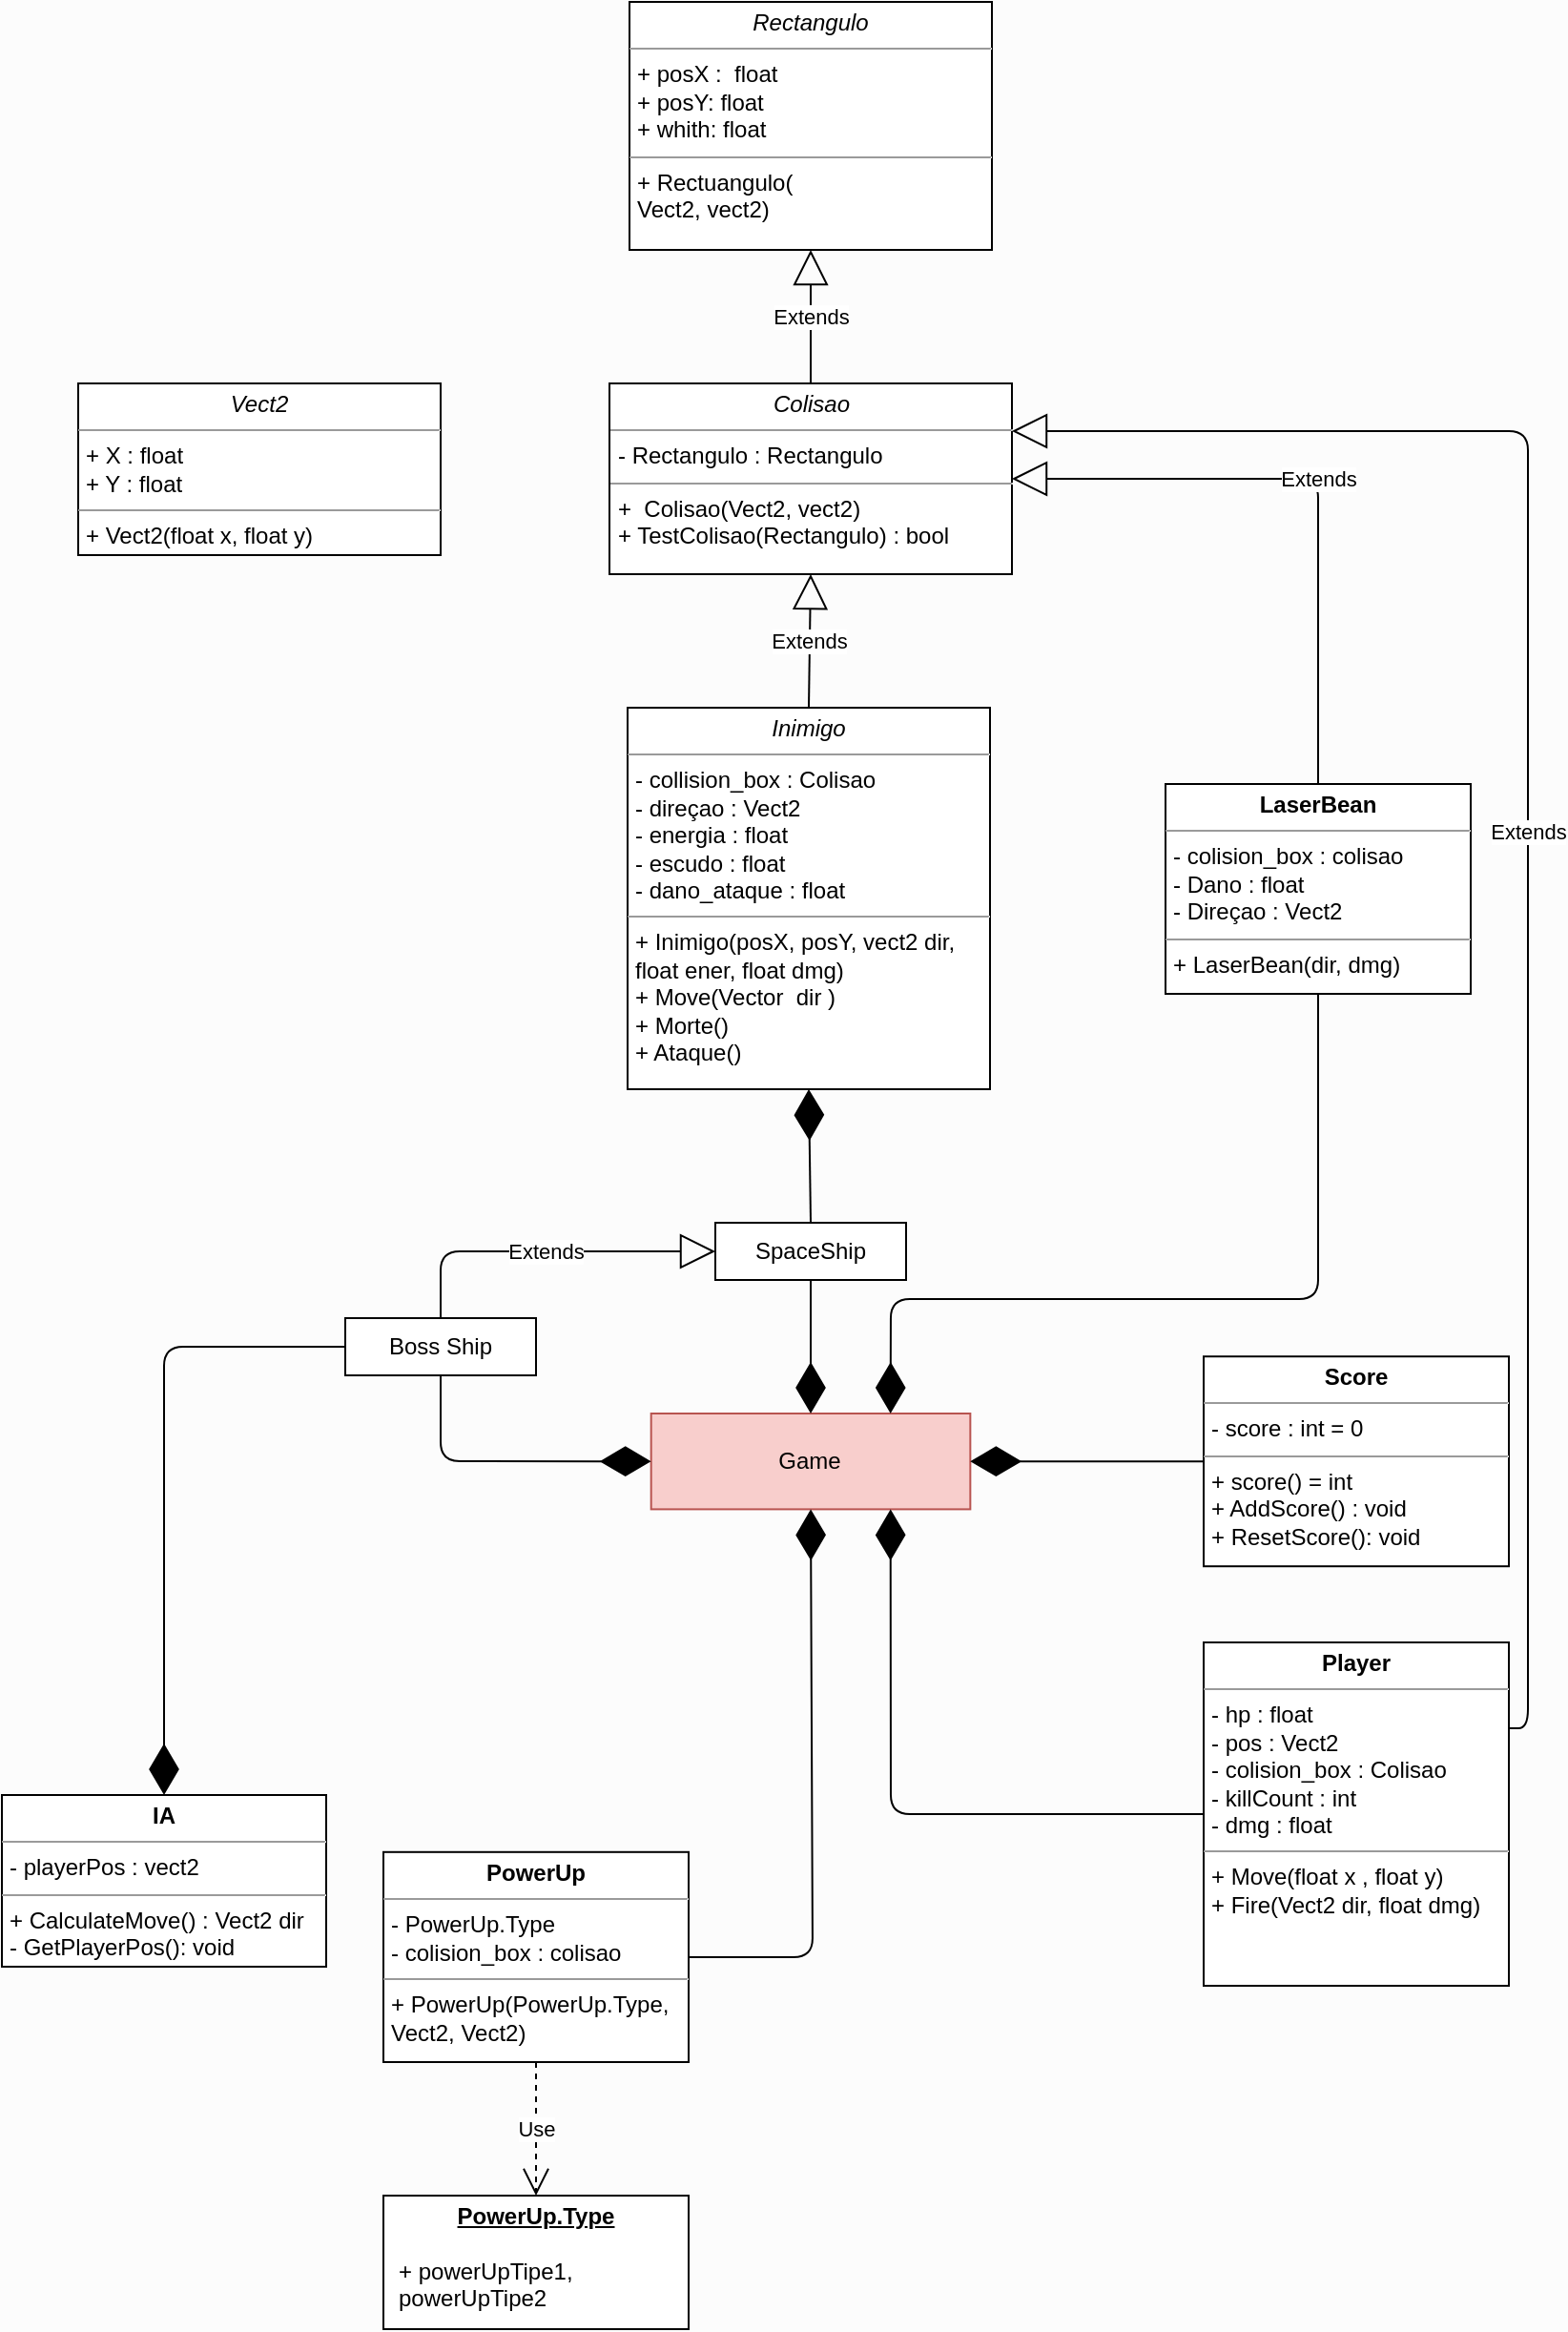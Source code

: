 <mxfile version="12.7.8" type="device"><diagram id="SCXI42_mj1QMngkLn1tZ" name="SpaceShip"><mxGraphModel dx="1996" dy="896" grid="1" gridSize="10" guides="1" tooltips="1" connect="1" arrows="1" fold="1" page="1" pageScale="1" pageWidth="827" pageHeight="1169" background="#FCFCFC" math="0" shadow="0"><root><mxCell id="0"/><mxCell id="1" parent="0"/><mxCell id="mbUVk83ROA7jrX2IrojH-1" value="SpaceShip" style="rounded=0;whiteSpace=wrap;html=1;" vertex="1" parent="1"><mxGeometry x="364" y="700" width="100" height="30" as="geometry"/></mxCell><mxCell id="mbUVk83ROA7jrX2IrojH-3" value="&lt;p style=&quot;margin: 0px ; margin-top: 4px ; text-align: center&quot;&gt;&lt;i&gt;Inimigo&lt;/i&gt;&lt;/p&gt;&lt;hr size=&quot;1&quot;&gt;&lt;p style=&quot;margin: 0px ; margin-left: 4px&quot;&gt;- collision_box : Colisao&lt;br&gt;- direçao : Vect2&lt;/p&gt;&lt;p style=&quot;margin: 0px ; margin-left: 4px&quot;&gt;- energia : float&lt;/p&gt;&lt;p style=&quot;margin: 0px ; margin-left: 4px&quot;&gt;- escudo : float&lt;/p&gt;&lt;p style=&quot;margin: 0px ; margin-left: 4px&quot;&gt;- dano_ataque : float&lt;/p&gt;&lt;hr size=&quot;1&quot;&gt;&lt;p style=&quot;margin: 0px ; margin-left: 4px&quot;&gt;+ Inimigo(posX, posY, vect2 dir,&lt;/p&gt;&lt;p style=&quot;margin: 0px ; margin-left: 4px&quot;&gt;float ener, float dmg)&lt;/p&gt;&lt;p style=&quot;margin: 0px ; margin-left: 4px&quot;&gt;+ Move(Vector&amp;nbsp; dir )&lt;br&gt;+ Morte()&lt;/p&gt;&lt;p style=&quot;margin: 0px ; margin-left: 4px&quot;&gt;+ Ataque()&lt;/p&gt;" style="verticalAlign=top;align=left;overflow=fill;fontSize=12;fontFamily=Helvetica;html=1;" vertex="1" parent="1"><mxGeometry x="318" y="430" width="190" height="200" as="geometry"/></mxCell><mxCell id="mbUVk83ROA7jrX2IrojH-8" value="&lt;p style=&quot;margin: 0px ; margin-top: 4px ; text-align: center&quot;&gt;&lt;i&gt;Colisao&lt;/i&gt;&lt;/p&gt;&lt;hr size=&quot;1&quot;&gt;&lt;p style=&quot;margin: 0px ; margin-left: 4px&quot;&gt;- Rectangulo : Rectangulo&lt;br&gt;&lt;/p&gt;&lt;hr size=&quot;1&quot;&gt;&lt;p style=&quot;margin: 0px ; margin-left: 4px&quot;&gt;+&amp;nbsp; Colisao(Vect2, vect2)&lt;/p&gt;&lt;p style=&quot;margin: 0px ; margin-left: 4px&quot;&gt;+ TestColisao(Rectangulo) : bool&lt;br&gt;&lt;br&gt;&lt;/p&gt;" style="verticalAlign=top;align=left;overflow=fill;fontSize=12;fontFamily=Helvetica;html=1;" vertex="1" parent="1"><mxGeometry x="308.5" y="260" width="211" height="100" as="geometry"/></mxCell><mxCell id="mbUVk83ROA7jrX2IrojH-9" value="" style="endArrow=diamondThin;endFill=1;endSize=24;html=1;entryX=0.5;entryY=1;entryDx=0;entryDy=0;exitX=0.5;exitY=0;exitDx=0;exitDy=0;" edge="1" parent="1" source="mbUVk83ROA7jrX2IrojH-1" target="mbUVk83ROA7jrX2IrojH-3"><mxGeometry width="160" relative="1" as="geometry"><mxPoint x="400" y="790" as="sourcePoint"/><mxPoint x="560" y="790" as="targetPoint"/></mxGeometry></mxCell><mxCell id="mbUVk83ROA7jrX2IrojH-12" value="&lt;p style=&quot;margin: 0px ; margin-top: 4px ; text-align: center&quot;&gt;&lt;i&gt;Rectangulo&lt;/i&gt;&lt;/p&gt;&lt;hr size=&quot;1&quot;&gt;&lt;p style=&quot;margin: 0px ; margin-left: 4px&quot;&gt;+ posX :&amp;nbsp; float&lt;br&gt;+ posY: float&lt;/p&gt;&lt;p style=&quot;margin: 0px ; margin-left: 4px&quot;&gt;+ whith: float&lt;/p&gt;&lt;hr size=&quot;1&quot;&gt;&lt;p style=&quot;margin: 0px ; margin-left: 4px&quot;&gt;+ Rectuangulo(&lt;/p&gt;&lt;p style=&quot;margin: 0px ; margin-left: 4px&quot;&gt;Vect2, vect2)&lt;br&gt;&lt;br&gt;&lt;/p&gt;" style="verticalAlign=top;align=left;overflow=fill;fontSize=12;fontFamily=Helvetica;html=1;" vertex="1" parent="1"><mxGeometry x="319" y="60" width="190" height="130" as="geometry"/></mxCell><mxCell id="mbUVk83ROA7jrX2IrojH-17" value="Extends" style="endArrow=block;endSize=16;endFill=0;html=1;entryX=1;entryY=0.5;entryDx=0;entryDy=0;exitX=0.5;exitY=0;exitDx=0;exitDy=0;" edge="1" parent="1" source="mbUVk83ROA7jrX2IrojH-37" target="mbUVk83ROA7jrX2IrojH-8"><mxGeometry width="160" relative="1" as="geometry"><mxPoint x="610" y="460" as="sourcePoint"/><mxPoint x="770" y="460" as="targetPoint"/><Array as="points"><mxPoint x="680" y="310"/></Array></mxGeometry></mxCell><mxCell id="mbUVk83ROA7jrX2IrojH-18" value="Game" style="rounded=0;whiteSpace=wrap;html=1;fillColor=#f8cecc;strokeColor=#b85450;" vertex="1" parent="1"><mxGeometry x="330.34" y="800" width="167.33" height="50.2" as="geometry"/></mxCell><mxCell id="mbUVk83ROA7jrX2IrojH-19" value="" style="endArrow=diamondThin;endFill=1;endSize=24;html=1;exitX=0.5;exitY=1;exitDx=0;exitDy=0;entryX=0.5;entryY=0;entryDx=0;entryDy=0;" edge="1" parent="1" source="mbUVk83ROA7jrX2IrojH-1" target="mbUVk83ROA7jrX2IrojH-18"><mxGeometry width="160" relative="1" as="geometry"><mxPoint x="440" y="850" as="sourcePoint"/><mxPoint x="360" y="780" as="targetPoint"/></mxGeometry></mxCell><mxCell id="mbUVk83ROA7jrX2IrojH-21" value="" style="endArrow=diamondThin;endFill=1;endSize=24;html=1;entryX=1;entryY=0.5;entryDx=0;entryDy=0;exitX=0;exitY=0.5;exitDx=0;exitDy=0;" edge="1" parent="1" source="mbUVk83ROA7jrX2IrojH-43" target="mbUVk83ROA7jrX2IrojH-18"><mxGeometry width="160" relative="1" as="geometry"><mxPoint x="660" y="845" as="sourcePoint"/><mxPoint x="480" y="845" as="targetPoint"/></mxGeometry></mxCell><mxCell id="mbUVk83ROA7jrX2IrojH-22" value="" style="endArrow=diamondThin;endFill=1;endSize=24;html=1;entryX=0.75;entryY=0;entryDx=0;entryDy=0;exitX=0.5;exitY=1;exitDx=0;exitDy=0;" edge="1" parent="1" source="mbUVk83ROA7jrX2IrojH-37" target="mbUVk83ROA7jrX2IrojH-18"><mxGeometry width="160" relative="1" as="geometry"><mxPoint x="715.5" y="780.0" as="sourcePoint"/><mxPoint x="519.5" y="780.0" as="targetPoint"/><Array as="points"><mxPoint x="680" y="740"/><mxPoint x="456" y="740"/></Array></mxGeometry></mxCell><mxCell id="mbUVk83ROA7jrX2IrojH-25" value="" style="endArrow=diamondThin;endFill=1;endSize=24;html=1;entryX=0.5;entryY=1;entryDx=0;entryDy=0;exitX=1;exitY=0.5;exitDx=0;exitDy=0;" edge="1" parent="1" source="mbUVk83ROA7jrX2IrojH-44" target="mbUVk83ROA7jrX2IrojH-18"><mxGeometry width="160" relative="1" as="geometry"><mxPoint x="414" y="910" as="sourcePoint"/><mxPoint x="464" y="920.0" as="targetPoint"/><Array as="points"><mxPoint x="415" y="1085"/></Array></mxGeometry></mxCell><mxCell id="mbUVk83ROA7jrX2IrojH-26" value="Extends" style="endArrow=block;endSize=16;endFill=0;html=1;entryX=0.5;entryY=1;entryDx=0;entryDy=0;exitX=0.5;exitY=0;exitDx=0;exitDy=0;" edge="1" parent="1" source="mbUVk83ROA7jrX2IrojH-3" target="mbUVk83ROA7jrX2IrojH-8"><mxGeometry width="160" relative="1" as="geometry"><mxPoint x="220" y="470" as="sourcePoint"/><mxPoint x="380" y="470" as="targetPoint"/></mxGeometry></mxCell><mxCell id="mbUVk83ROA7jrX2IrojH-27" value="Boss Ship" style="rounded=0;whiteSpace=wrap;html=1;" vertex="1" parent="1"><mxGeometry x="170" y="750" width="100" height="30" as="geometry"/></mxCell><mxCell id="mbUVk83ROA7jrX2IrojH-28" value="Extends" style="endArrow=block;endSize=16;endFill=0;html=1;entryX=0;entryY=0.5;entryDx=0;entryDy=0;exitX=0.5;exitY=0;exitDx=0;exitDy=0;" edge="1" parent="1" source="mbUVk83ROA7jrX2IrojH-27" target="mbUVk83ROA7jrX2IrojH-1"><mxGeometry width="160" relative="1" as="geometry"><mxPoint x="424" y="480" as="sourcePoint"/><mxPoint x="424" y="390" as="targetPoint"/><Array as="points"><mxPoint x="220" y="715"/></Array></mxGeometry></mxCell><mxCell id="mbUVk83ROA7jrX2IrojH-29" value="" style="endArrow=diamondThin;endFill=1;endSize=24;html=1;exitX=0.5;exitY=1;exitDx=0;exitDy=0;entryX=0;entryY=0.5;entryDx=0;entryDy=0;" edge="1" parent="1" source="mbUVk83ROA7jrX2IrojH-27" target="mbUVk83ROA7jrX2IrojH-18"><mxGeometry width="160" relative="1" as="geometry"><mxPoint x="424" y="750" as="sourcePoint"/><mxPoint x="424" y="840" as="targetPoint"/><Array as="points"><mxPoint x="220" y="825"/></Array></mxGeometry></mxCell><mxCell id="mbUVk83ROA7jrX2IrojH-34" value="&lt;p style=&quot;margin: 0px ; margin-top: 4px ; text-align: center ; text-decoration: underline&quot;&gt;&lt;b&gt;PowerUp.Type&lt;/b&gt;&lt;/p&gt;&lt;p style=&quot;margin: 0px ; margin-left: 8px&quot;&gt;&lt;br&gt;&lt;/p&gt;&lt;p style=&quot;margin: 0px ; margin-left: 8px&quot;&gt;+ powerUpTipe1,&lt;/p&gt;&lt;p style=&quot;margin: 0px ; margin-left: 8px&quot;&gt;powerUpTipe2&lt;br&gt;&lt;br&gt;&lt;/p&gt;" style="verticalAlign=top;align=left;overflow=fill;fontSize=12;fontFamily=Helvetica;html=1;" vertex="1" parent="1"><mxGeometry x="190" y="1210" width="160" height="70" as="geometry"/></mxCell><mxCell id="mbUVk83ROA7jrX2IrojH-35" value="Use" style="endArrow=open;endSize=12;dashed=1;html=1;exitX=0.5;exitY=1;exitDx=0;exitDy=0;entryX=0.5;entryY=0;entryDx=0;entryDy=0;" edge="1" parent="1" source="mbUVk83ROA7jrX2IrojH-44" target="mbUVk83ROA7jrX2IrojH-34"><mxGeometry width="160" relative="1" as="geometry"><mxPoint x="270" y="1070" as="sourcePoint"/><mxPoint x="236" y="1150" as="targetPoint"/></mxGeometry></mxCell><mxCell id="mbUVk83ROA7jrX2IrojH-36" value="Extends" style="endArrow=block;endSize=16;endFill=0;html=1;entryX=0.5;entryY=1;entryDx=0;entryDy=0;exitX=0.5;exitY=0;exitDx=0;exitDy=0;" edge="1" parent="1" source="mbUVk83ROA7jrX2IrojH-8" target="mbUVk83ROA7jrX2IrojH-12"><mxGeometry width="160" relative="1" as="geometry"><mxPoint x="190" y="250" as="sourcePoint"/><mxPoint x="350" y="250" as="targetPoint"/></mxGeometry></mxCell><mxCell id="mbUVk83ROA7jrX2IrojH-37" value="&lt;p style=&quot;margin: 0px ; margin-top: 4px ; text-align: center&quot;&gt;&lt;b&gt;LaserBean&lt;/b&gt;&lt;/p&gt;&lt;hr size=&quot;1&quot;&gt;&lt;p style=&quot;margin: 0px ; margin-left: 4px&quot;&gt;- colision_box : colisao&lt;/p&gt;&lt;p style=&quot;margin: 0px ; margin-left: 4px&quot;&gt;- Dano : float&lt;/p&gt;&lt;p style=&quot;margin: 0px ; margin-left: 4px&quot;&gt;- Direçao : Vect2&lt;/p&gt;&lt;hr size=&quot;1&quot;&gt;&lt;p style=&quot;margin: 0px ; margin-left: 4px&quot;&gt;+ LaserBean(dir, dmg)&lt;/p&gt;" style="verticalAlign=top;align=left;overflow=fill;fontSize=12;fontFamily=Helvetica;html=1;" vertex="1" parent="1"><mxGeometry x="600" y="470" width="160" height="110" as="geometry"/></mxCell><mxCell id="mbUVk83ROA7jrX2IrojH-42" value="&lt;p style=&quot;margin: 0px ; margin-top: 4px ; text-align: center&quot;&gt;&lt;i&gt;Vect2&lt;/i&gt;&lt;/p&gt;&lt;hr size=&quot;1&quot;&gt;&lt;p style=&quot;margin: 0px ; margin-left: 4px&quot;&gt;+ X : float&lt;br&gt;&lt;/p&gt;&lt;p style=&quot;margin: 0px ; margin-left: 4px&quot;&gt;+ Y : float&lt;/p&gt;&lt;hr size=&quot;1&quot;&gt;&lt;p style=&quot;margin: 0px ; margin-left: 4px&quot;&gt;+ Vect2(float x, float y)&lt;/p&gt;" style="verticalAlign=top;align=left;overflow=fill;fontSize=12;fontFamily=Helvetica;html=1;" vertex="1" parent="1"><mxGeometry x="30" y="260" width="190" height="90" as="geometry"/></mxCell><mxCell id="mbUVk83ROA7jrX2IrojH-43" value="&lt;p style=&quot;margin: 0px ; margin-top: 4px ; text-align: center&quot;&gt;&lt;b&gt;Score&lt;/b&gt;&lt;/p&gt;&lt;hr size=&quot;1&quot;&gt;&lt;p style=&quot;margin: 0px ; margin-left: 4px&quot;&gt;- score : int = 0&lt;br&gt;&lt;/p&gt;&lt;hr size=&quot;1&quot;&gt;&lt;p style=&quot;margin: 0px ; margin-left: 4px&quot;&gt;+ score() = int&lt;/p&gt;&lt;p style=&quot;margin: 0px ; margin-left: 4px&quot;&gt;+ AddScore() : void&lt;/p&gt;&lt;p style=&quot;margin: 0px ; margin-left: 4px&quot;&gt;+ ResetScore(): void&lt;/p&gt;&lt;p style=&quot;margin: 0px ; margin-left: 4px&quot;&gt;&lt;br&gt;&lt;/p&gt;&lt;p style=&quot;margin: 0px ; margin-left: 4px&quot;&gt;&lt;br&gt;&lt;/p&gt;" style="verticalAlign=top;align=left;overflow=fill;fontSize=12;fontFamily=Helvetica;html=1;" vertex="1" parent="1"><mxGeometry x="620" y="770.1" width="160" height="110" as="geometry"/></mxCell><mxCell id="mbUVk83ROA7jrX2IrojH-44" value="&lt;p style=&quot;margin: 0px ; margin-top: 4px ; text-align: center&quot;&gt;&lt;b&gt;PowerUp&lt;/b&gt;&lt;/p&gt;&lt;hr size=&quot;1&quot;&gt;&lt;p style=&quot;margin: 0px ; margin-left: 4px&quot;&gt;- PowerUp.Type&lt;br&gt;&lt;/p&gt;&lt;p style=&quot;margin: 0px ; margin-left: 4px&quot;&gt;- colision_box : colisao&lt;/p&gt;&lt;hr size=&quot;1&quot;&gt;&lt;p style=&quot;margin: 0px ; margin-left: 4px&quot;&gt;+ PowerUp(PowerUp.Type,&lt;/p&gt;&lt;p style=&quot;margin: 0px ; margin-left: 4px&quot;&gt;Vect2, Vect2)&lt;/p&gt;&lt;p style=&quot;margin: 0px ; margin-left: 4px&quot;&gt;&lt;br&gt;&lt;/p&gt;&lt;p style=&quot;margin: 0px ; margin-left: 4px&quot;&gt;&lt;br&gt;&lt;/p&gt;" style="verticalAlign=top;align=left;overflow=fill;fontSize=12;fontFamily=Helvetica;html=1;" vertex="1" parent="1"><mxGeometry x="190" y="1029.9" width="160" height="110.1" as="geometry"/></mxCell><mxCell id="mbUVk83ROA7jrX2IrojH-45" value="&lt;p style=&quot;margin: 0px ; margin-top: 4px ; text-align: center&quot;&gt;&lt;b&gt;IA&lt;/b&gt;&lt;/p&gt;&lt;hr size=&quot;1&quot;&gt;&lt;p style=&quot;margin: 0px ; margin-left: 4px&quot;&gt;- playerPos : vect2&lt;br&gt;&lt;/p&gt;&lt;hr size=&quot;1&quot;&gt;&lt;p style=&quot;margin: 0px ; margin-left: 4px&quot;&gt;+ CalculateMove() : Vect2 dir&lt;/p&gt;&lt;p style=&quot;margin: 0px ; margin-left: 4px&quot;&gt;- GetPlayerPos(): void&lt;/p&gt;&lt;p style=&quot;margin: 0px ; margin-left: 4px&quot;&gt;&lt;br&gt;&lt;/p&gt;&lt;p style=&quot;margin: 0px ; margin-left: 4px&quot;&gt;&lt;br&gt;&lt;/p&gt;" style="verticalAlign=top;align=left;overflow=fill;fontSize=12;fontFamily=Helvetica;html=1;" vertex="1" parent="1"><mxGeometry x="-10" y="1000" width="170" height="90" as="geometry"/></mxCell><mxCell id="mbUVk83ROA7jrX2IrojH-46" value="" style="endArrow=diamondThin;endFill=1;endSize=24;html=1;exitX=0;exitY=0.5;exitDx=0;exitDy=0;entryX=0.5;entryY=0;entryDx=0;entryDy=0;" edge="1" parent="1" source="mbUVk83ROA7jrX2IrojH-27" target="mbUVk83ROA7jrX2IrojH-45"><mxGeometry width="160" relative="1" as="geometry"><mxPoint x="230" y="790" as="sourcePoint"/><mxPoint x="340.34" y="835.1" as="targetPoint"/><Array as="points"><mxPoint x="75" y="765"/></Array></mxGeometry></mxCell><mxCell id="mbUVk83ROA7jrX2IrojH-47" value="&lt;p style=&quot;margin: 0px ; margin-top: 4px ; text-align: center&quot;&gt;&lt;b&gt;Player&lt;/b&gt;&lt;/p&gt;&lt;hr size=&quot;1&quot;&gt;&lt;p style=&quot;margin: 0px ; margin-left: 4px&quot;&gt;- hp : float&lt;br&gt;&lt;/p&gt;&lt;p style=&quot;margin: 0px ; margin-left: 4px&quot;&gt;- pos : Vect2&lt;/p&gt;&lt;p style=&quot;margin: 0px ; margin-left: 4px&quot;&gt;- colision_box : Colisao&lt;/p&gt;&lt;p style=&quot;margin: 0px ; margin-left: 4px&quot;&gt;- killCount : int&lt;/p&gt;&lt;p style=&quot;margin: 0px ; margin-left: 4px&quot;&gt;- dmg : float&lt;/p&gt;&lt;hr size=&quot;1&quot;&gt;&lt;p style=&quot;margin: 0px ; margin-left: 4px&quot;&gt;+ Move(float x , float y)&lt;/p&gt;&lt;p style=&quot;margin: 0px ; margin-left: 4px&quot;&gt;+ Fire(Vect2 dir, float dmg)&lt;/p&gt;&lt;p style=&quot;margin: 0px ; margin-left: 4px&quot;&gt;&lt;br&gt;&lt;/p&gt;&lt;p style=&quot;margin: 0px ; margin-left: 4px&quot;&gt;&lt;br&gt;&lt;/p&gt;" style="verticalAlign=top;align=left;overflow=fill;fontSize=12;fontFamily=Helvetica;html=1;gradientColor=none;" vertex="1" parent="1"><mxGeometry x="620" y="920" width="160" height="180" as="geometry"/></mxCell><mxCell id="mbUVk83ROA7jrX2IrojH-48" value="" style="endArrow=diamondThin;endFill=1;endSize=24;html=1;entryX=0.75;entryY=1;entryDx=0;entryDy=0;exitX=0;exitY=0.5;exitDx=0;exitDy=0;" edge="1" parent="1" source="mbUVk83ROA7jrX2IrojH-47" target="mbUVk83ROA7jrX2IrojH-18"><mxGeometry width="160" relative="1" as="geometry"><mxPoint x="390" y="964.95" as="sourcePoint"/><mxPoint x="424.005" y="860.2" as="targetPoint"/><Array as="points"><mxPoint x="456" y="1010"/></Array></mxGeometry></mxCell><mxCell id="mbUVk83ROA7jrX2IrojH-49" value="Extends" style="endArrow=block;endSize=16;endFill=0;html=1;entryX=1;entryY=0.25;entryDx=0;entryDy=0;exitX=1;exitY=0.25;exitDx=0;exitDy=0;" edge="1" parent="1" source="mbUVk83ROA7jrX2IrojH-47" target="mbUVk83ROA7jrX2IrojH-8"><mxGeometry width="160" relative="1" as="geometry"><mxPoint x="790" y="810" as="sourcePoint"/><mxPoint x="540" y="290" as="targetPoint"/><Array as="points"><mxPoint x="790" y="965"/><mxPoint x="790" y="285"/></Array></mxGeometry></mxCell></root></mxGraphModel></diagram></mxfile>